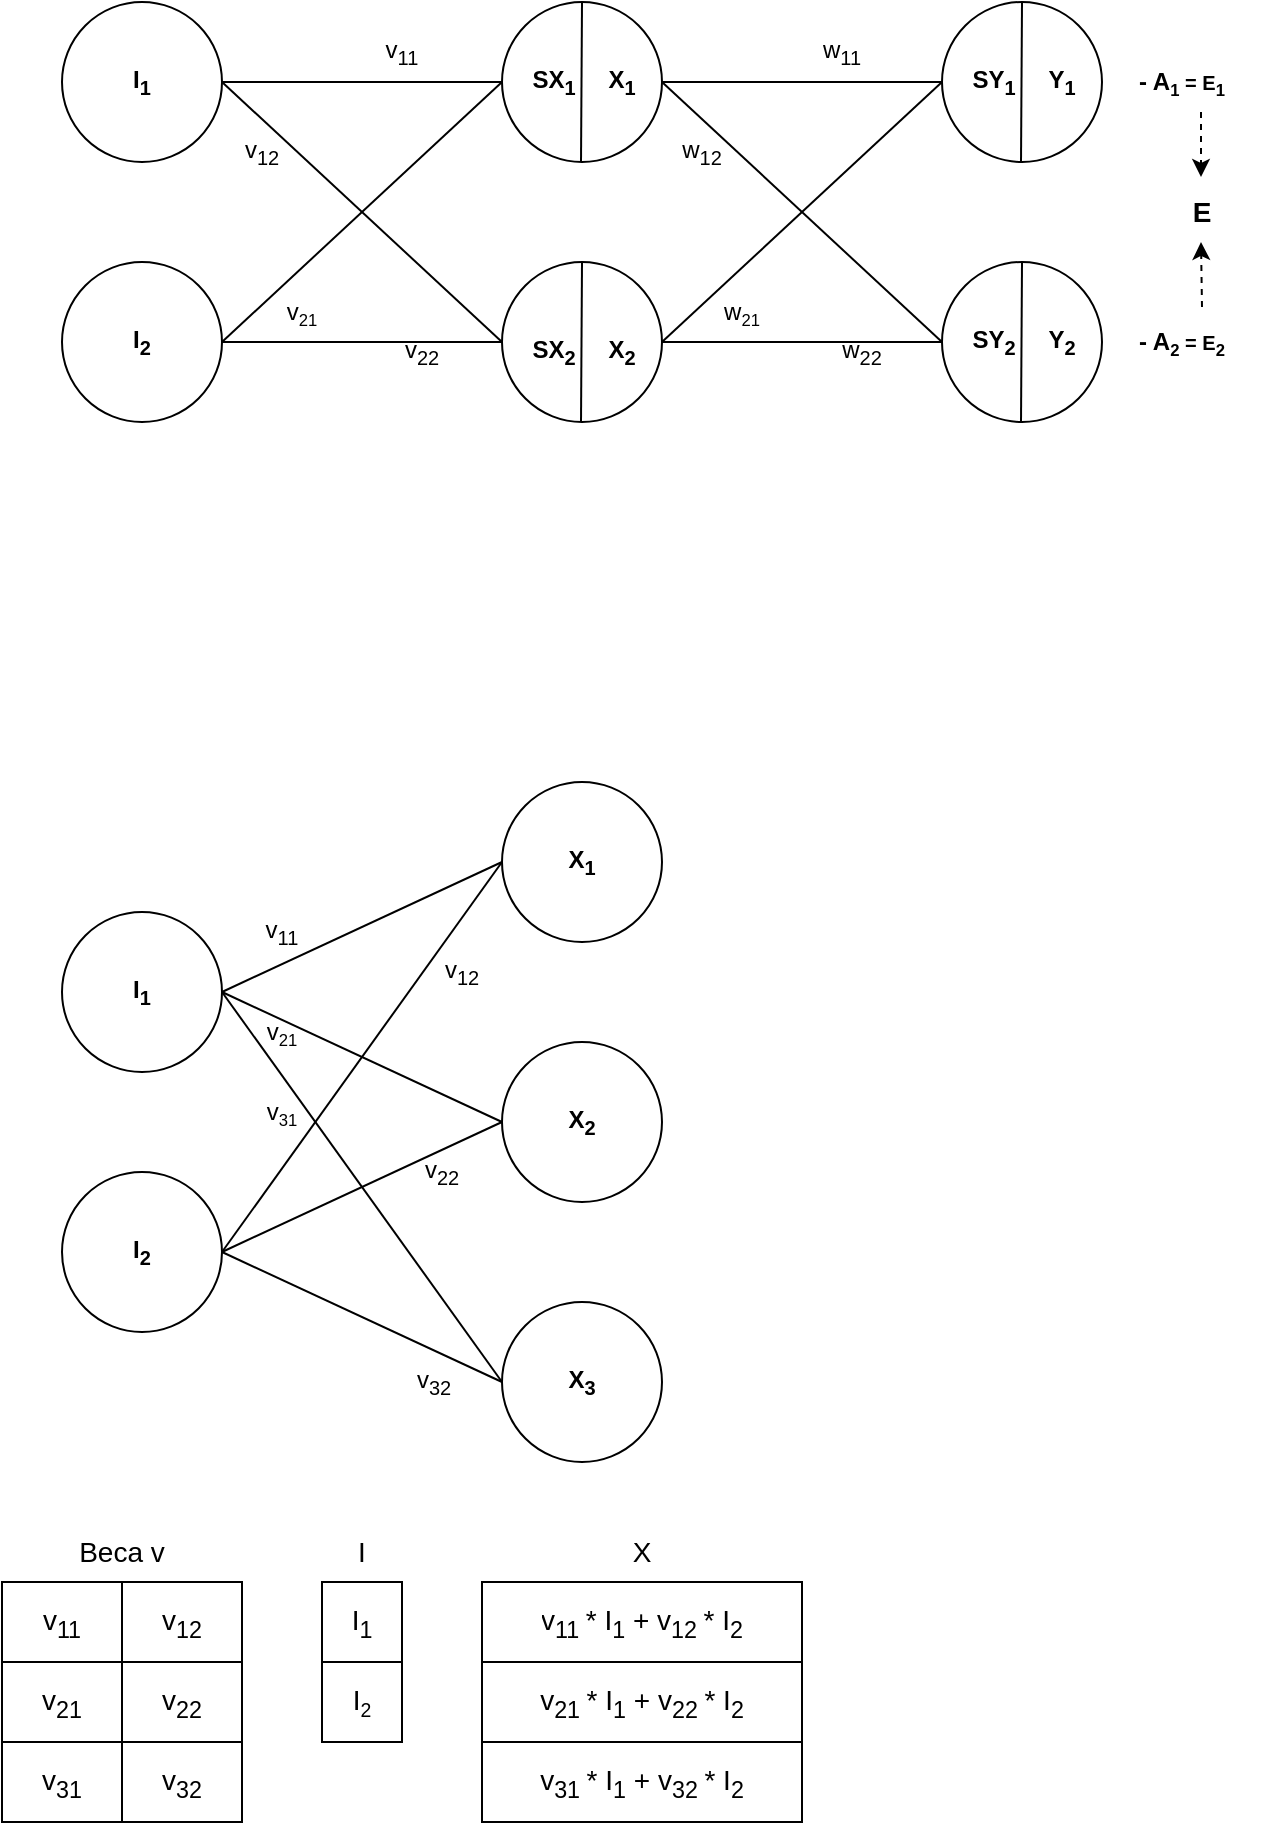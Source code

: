 <mxfile version="16.5.1" type="device"><diagram id="8OjctnPoivVMTnqUyCoM" name="Страница 1"><mxGraphModel dx="946" dy="593" grid="1" gridSize="10" guides="1" tooltips="1" connect="1" arrows="1" fold="1" page="1" pageScale="1" pageWidth="827" pageHeight="1169" math="0" shadow="0"><root><mxCell id="0"/><mxCell id="1" parent="0"/><mxCell id="prVkV8smGbK3FmIcQiBI-15" value="" style="edgeStyle=orthogonalEdgeStyle;rounded=0;orthogonalLoop=1;jettySize=auto;html=1;endArrow=none;endFill=0;" edge="1" parent="1" source="prVkV8smGbK3FmIcQiBI-1" target="prVkV8smGbK3FmIcQiBI-3"><mxGeometry relative="1" as="geometry"/></mxCell><mxCell id="prVkV8smGbK3FmIcQiBI-1" value="" style="ellipse;whiteSpace=wrap;html=1;" vertex="1" parent="1"><mxGeometry x="70" y="90" width="80" height="80" as="geometry"/></mxCell><mxCell id="prVkV8smGbK3FmIcQiBI-9" value="" style="edgeStyle=orthogonalEdgeStyle;rounded=0;orthogonalLoop=1;jettySize=auto;html=1;endArrow=none;endFill=0;" edge="1" parent="1" source="prVkV8smGbK3FmIcQiBI-2" target="prVkV8smGbK3FmIcQiBI-4"><mxGeometry relative="1" as="geometry"/></mxCell><mxCell id="prVkV8smGbK3FmIcQiBI-2" value="" style="ellipse;whiteSpace=wrap;html=1;" vertex="1" parent="1"><mxGeometry x="70" y="220" width="80" height="80" as="geometry"/></mxCell><mxCell id="prVkV8smGbK3FmIcQiBI-14" value="" style="edgeStyle=orthogonalEdgeStyle;rounded=0;orthogonalLoop=1;jettySize=auto;html=1;endArrow=none;endFill=0;" edge="1" parent="1" source="prVkV8smGbK3FmIcQiBI-3" target="prVkV8smGbK3FmIcQiBI-5"><mxGeometry relative="1" as="geometry"/></mxCell><mxCell id="prVkV8smGbK3FmIcQiBI-3" value="" style="ellipse;whiteSpace=wrap;html=1;" vertex="1" parent="1"><mxGeometry x="290" y="90" width="80" height="80" as="geometry"/></mxCell><mxCell id="prVkV8smGbK3FmIcQiBI-10" value="" style="edgeStyle=orthogonalEdgeStyle;rounded=0;orthogonalLoop=1;jettySize=auto;html=1;endArrow=none;endFill=0;" edge="1" parent="1" source="prVkV8smGbK3FmIcQiBI-4" target="prVkV8smGbK3FmIcQiBI-6"><mxGeometry relative="1" as="geometry"/></mxCell><mxCell id="prVkV8smGbK3FmIcQiBI-4" value="" style="ellipse;whiteSpace=wrap;html=1;" vertex="1" parent="1"><mxGeometry x="290" y="220" width="80" height="80" as="geometry"/></mxCell><mxCell id="prVkV8smGbK3FmIcQiBI-5" value="" style="ellipse;whiteSpace=wrap;html=1;" vertex="1" parent="1"><mxGeometry x="510" y="90" width="80" height="80" as="geometry"/></mxCell><mxCell id="prVkV8smGbK3FmIcQiBI-6" value="" style="ellipse;whiteSpace=wrap;html=1;" vertex="1" parent="1"><mxGeometry x="510" y="220" width="80" height="80" as="geometry"/></mxCell><mxCell id="prVkV8smGbK3FmIcQiBI-12" value="" style="endArrow=none;html=1;rounded=0;exitX=1;exitY=0.5;exitDx=0;exitDy=0;entryX=0;entryY=0.5;entryDx=0;entryDy=0;" edge="1" parent="1" source="prVkV8smGbK3FmIcQiBI-2" target="prVkV8smGbK3FmIcQiBI-3"><mxGeometry width="50" height="50" relative="1" as="geometry"><mxPoint x="390" y="330" as="sourcePoint"/><mxPoint x="440" y="280" as="targetPoint"/></mxGeometry></mxCell><mxCell id="prVkV8smGbK3FmIcQiBI-13" value="" style="endArrow=none;html=1;rounded=0;exitX=1;exitY=0.5;exitDx=0;exitDy=0;entryX=0;entryY=0.5;entryDx=0;entryDy=0;" edge="1" parent="1" source="prVkV8smGbK3FmIcQiBI-4" target="prVkV8smGbK3FmIcQiBI-5"><mxGeometry width="50" height="50" relative="1" as="geometry"><mxPoint x="390" y="330" as="sourcePoint"/><mxPoint x="440" y="280" as="targetPoint"/></mxGeometry></mxCell><mxCell id="prVkV8smGbK3FmIcQiBI-16" value="" style="endArrow=none;html=1;rounded=0;exitX=1;exitY=0.5;exitDx=0;exitDy=0;entryX=0;entryY=0.5;entryDx=0;entryDy=0;" edge="1" parent="1" source="prVkV8smGbK3FmIcQiBI-1" target="prVkV8smGbK3FmIcQiBI-4"><mxGeometry width="50" height="50" relative="1" as="geometry"><mxPoint x="390" y="330" as="sourcePoint"/><mxPoint x="440" y="280" as="targetPoint"/></mxGeometry></mxCell><mxCell id="prVkV8smGbK3FmIcQiBI-17" value="" style="endArrow=none;html=1;rounded=0;exitX=1;exitY=0.5;exitDx=0;exitDy=0;entryX=0;entryY=0.5;entryDx=0;entryDy=0;" edge="1" parent="1" source="prVkV8smGbK3FmIcQiBI-3" target="prVkV8smGbK3FmIcQiBI-6"><mxGeometry width="50" height="50" relative="1" as="geometry"><mxPoint x="390" y="330" as="sourcePoint"/><mxPoint x="440" y="280" as="targetPoint"/></mxGeometry></mxCell><mxCell id="prVkV8smGbK3FmIcQiBI-20" value="w&lt;sub&gt;11&lt;/sub&gt;" style="text;html=1;strokeColor=none;fillColor=none;align=center;verticalAlign=middle;whiteSpace=wrap;rounded=0;" vertex="1" parent="1"><mxGeometry x="430" y="100" width="60" height="30" as="geometry"/></mxCell><mxCell id="prVkV8smGbK3FmIcQiBI-21" value="w&lt;sub&gt;12&lt;/sub&gt;" style="text;html=1;strokeColor=none;fillColor=none;align=center;verticalAlign=middle;whiteSpace=wrap;rounded=0;" vertex="1" parent="1"><mxGeometry x="360" y="150" width="60" height="30" as="geometry"/></mxCell><mxCell id="prVkV8smGbK3FmIcQiBI-22" value="w&lt;span style=&quot;font-size: 10px&quot;&gt;&lt;sub&gt;21&lt;/sub&gt;&lt;/span&gt;" style="text;html=1;strokeColor=none;fillColor=none;align=center;verticalAlign=middle;whiteSpace=wrap;rounded=0;" vertex="1" parent="1"><mxGeometry x="380" y="230" width="60" height="30" as="geometry"/></mxCell><mxCell id="prVkV8smGbK3FmIcQiBI-23" value="w&lt;sub&gt;22&lt;/sub&gt;" style="text;html=1;strokeColor=none;fillColor=none;align=center;verticalAlign=middle;whiteSpace=wrap;rounded=0;" vertex="1" parent="1"><mxGeometry x="440" y="250" width="60" height="30" as="geometry"/></mxCell><mxCell id="prVkV8smGbK3FmIcQiBI-25" value="v&lt;sub&gt;11&lt;/sub&gt;" style="text;html=1;strokeColor=none;fillColor=none;align=center;verticalAlign=middle;whiteSpace=wrap;rounded=0;" vertex="1" parent="1"><mxGeometry x="210" y="100" width="60" height="30" as="geometry"/></mxCell><mxCell id="prVkV8smGbK3FmIcQiBI-26" value="v&lt;sub&gt;12&lt;/sub&gt;" style="text;html=1;strokeColor=none;fillColor=none;align=center;verticalAlign=middle;whiteSpace=wrap;rounded=0;" vertex="1" parent="1"><mxGeometry x="140" y="150" width="60" height="30" as="geometry"/></mxCell><mxCell id="prVkV8smGbK3FmIcQiBI-27" value="v&lt;span style=&quot;font-size: 10px&quot;&gt;&lt;sub&gt;21&lt;/sub&gt;&lt;/span&gt;" style="text;html=1;strokeColor=none;fillColor=none;align=center;verticalAlign=middle;whiteSpace=wrap;rounded=0;" vertex="1" parent="1"><mxGeometry x="160" y="230" width="60" height="30" as="geometry"/></mxCell><mxCell id="prVkV8smGbK3FmIcQiBI-28" value="v&lt;sub&gt;22&lt;/sub&gt;" style="text;html=1;strokeColor=none;fillColor=none;align=center;verticalAlign=middle;whiteSpace=wrap;rounded=0;" vertex="1" parent="1"><mxGeometry x="220" y="250" width="60" height="30" as="geometry"/></mxCell><mxCell id="prVkV8smGbK3FmIcQiBI-29" value="" style="endArrow=none;html=1;rounded=0;exitX=0.5;exitY=0;exitDx=0;exitDy=0;" edge="1" parent="1" source="prVkV8smGbK3FmIcQiBI-6"><mxGeometry width="50" height="50" relative="1" as="geometry"><mxPoint x="549.5" y="230" as="sourcePoint"/><mxPoint x="549.5" y="300" as="targetPoint"/></mxGeometry></mxCell><mxCell id="prVkV8smGbK3FmIcQiBI-31" value="" style="endArrow=none;html=1;rounded=0;exitX=0.5;exitY=0;exitDx=0;exitDy=0;" edge="1" parent="1"><mxGeometry width="50" height="50" relative="1" as="geometry"><mxPoint x="550" y="90" as="sourcePoint"/><mxPoint x="549.5" y="170" as="targetPoint"/></mxGeometry></mxCell><mxCell id="prVkV8smGbK3FmIcQiBI-32" value="" style="endArrow=none;html=1;rounded=0;exitX=0.5;exitY=0;exitDx=0;exitDy=0;" edge="1" parent="1"><mxGeometry width="50" height="50" relative="1" as="geometry"><mxPoint x="330" y="90" as="sourcePoint"/><mxPoint x="329.5" y="170" as="targetPoint"/></mxGeometry></mxCell><mxCell id="prVkV8smGbK3FmIcQiBI-33" value="" style="endArrow=none;html=1;rounded=0;exitX=0.5;exitY=0;exitDx=0;exitDy=0;" edge="1" parent="1"><mxGeometry width="50" height="50" relative="1" as="geometry"><mxPoint x="330" y="220" as="sourcePoint"/><mxPoint x="329.5" y="300" as="targetPoint"/></mxGeometry></mxCell><mxCell id="prVkV8smGbK3FmIcQiBI-34" value="Y&lt;sub&gt;1&lt;/sub&gt;" style="text;html=1;strokeColor=none;fillColor=none;align=center;verticalAlign=middle;whiteSpace=wrap;rounded=0;fontStyle=1" vertex="1" parent="1"><mxGeometry x="540" y="115" width="60" height="30" as="geometry"/></mxCell><mxCell id="prVkV8smGbK3FmIcQiBI-35" value="Y&lt;sub&gt;2&lt;/sub&gt;" style="text;html=1;strokeColor=none;fillColor=none;align=center;verticalAlign=middle;whiteSpace=wrap;rounded=0;fontStyle=1" vertex="1" parent="1"><mxGeometry x="540" y="245" width="60" height="30" as="geometry"/></mxCell><mxCell id="prVkV8smGbK3FmIcQiBI-36" value="SY&lt;sub&gt;1&lt;/sub&gt;" style="text;html=1;strokeColor=none;fillColor=none;align=center;verticalAlign=middle;whiteSpace=wrap;rounded=0;fontStyle=1" vertex="1" parent="1"><mxGeometry x="506" y="115" width="60" height="30" as="geometry"/></mxCell><mxCell id="prVkV8smGbK3FmIcQiBI-39" value="SY&lt;sub&gt;2&lt;/sub&gt;" style="text;html=1;strokeColor=none;fillColor=none;align=center;verticalAlign=middle;whiteSpace=wrap;rounded=0;fontStyle=1" vertex="1" parent="1"><mxGeometry x="506" y="245" width="60" height="30" as="geometry"/></mxCell><mxCell id="prVkV8smGbK3FmIcQiBI-44" value="X&lt;sub&gt;1&lt;/sub&gt;" style="text;html=1;strokeColor=none;fillColor=none;align=center;verticalAlign=middle;whiteSpace=wrap;rounded=0;fontStyle=1" vertex="1" parent="1"><mxGeometry x="320" y="115" width="60" height="30" as="geometry"/></mxCell><mxCell id="prVkV8smGbK3FmIcQiBI-45" value="SX&lt;sub&gt;1&lt;/sub&gt;" style="text;html=1;strokeColor=none;fillColor=none;align=center;verticalAlign=middle;whiteSpace=wrap;rounded=0;fontStyle=1" vertex="1" parent="1"><mxGeometry x="286" y="115" width="60" height="30" as="geometry"/></mxCell><mxCell id="prVkV8smGbK3FmIcQiBI-46" value="X&lt;sub&gt;2&lt;/sub&gt;" style="text;html=1;strokeColor=none;fillColor=none;align=center;verticalAlign=middle;whiteSpace=wrap;rounded=0;fontStyle=1" vertex="1" parent="1"><mxGeometry x="320" y="250" width="60" height="30" as="geometry"/></mxCell><mxCell id="prVkV8smGbK3FmIcQiBI-47" value="SX&lt;sub&gt;2&lt;/sub&gt;" style="text;html=1;strokeColor=none;fillColor=none;align=center;verticalAlign=middle;whiteSpace=wrap;rounded=0;fontStyle=1" vertex="1" parent="1"><mxGeometry x="286" y="250" width="60" height="30" as="geometry"/></mxCell><mxCell id="prVkV8smGbK3FmIcQiBI-48" value="I&lt;sub&gt;1&lt;/sub&gt;" style="text;html=1;strokeColor=none;fillColor=none;align=center;verticalAlign=middle;whiteSpace=wrap;rounded=0;fontStyle=1" vertex="1" parent="1"><mxGeometry x="80" y="115" width="60" height="30" as="geometry"/></mxCell><mxCell id="prVkV8smGbK3FmIcQiBI-49" value="I&lt;sub&gt;2&lt;/sub&gt;" style="text;html=1;strokeColor=none;fillColor=none;align=center;verticalAlign=middle;whiteSpace=wrap;rounded=0;fontStyle=1" vertex="1" parent="1"><mxGeometry x="80" y="245" width="60" height="30" as="geometry"/></mxCell><mxCell id="prVkV8smGbK3FmIcQiBI-50" value="- A&lt;span style=&quot;font-size: 10px&quot;&gt;&lt;sub&gt;1&lt;/sub&gt; = E&lt;sub&gt;1&lt;/sub&gt;&lt;/span&gt;" style="text;html=1;strokeColor=none;fillColor=none;align=center;verticalAlign=middle;whiteSpace=wrap;rounded=0;fontStyle=1" vertex="1" parent="1"><mxGeometry x="600" y="115" width="60" height="30" as="geometry"/></mxCell><mxCell id="prVkV8smGbK3FmIcQiBI-51" value="- A&lt;span style=&quot;font-size: 10px&quot;&gt;&lt;sub&gt;2&lt;/sub&gt; = E&lt;sub&gt;2&lt;/sub&gt;&lt;/span&gt;" style="text;html=1;strokeColor=none;fillColor=none;align=center;verticalAlign=middle;whiteSpace=wrap;rounded=0;fontStyle=1" vertex="1" parent="1"><mxGeometry x="600" y="245" width="60" height="30" as="geometry"/></mxCell><mxCell id="prVkV8smGbK3FmIcQiBI-52" value="&lt;b&gt;&lt;font style=&quot;font-size: 14px&quot;&gt;E&lt;/font&gt;&lt;/b&gt;" style="text;html=1;strokeColor=none;fillColor=none;align=center;verticalAlign=middle;whiteSpace=wrap;rounded=0;" vertex="1" parent="1"><mxGeometry x="610" y="180" width="60" height="30" as="geometry"/></mxCell><mxCell id="prVkV8smGbK3FmIcQiBI-53" value="" style="endArrow=classic;dashed=1;html=1;rounded=0;fontSize=14;endFill=1;" edge="1" parent="1"><mxGeometry width="50" height="50" relative="1" as="geometry"><mxPoint x="639.5" y="145" as="sourcePoint"/><mxPoint x="639.5" y="177.5" as="targetPoint"/></mxGeometry></mxCell><mxCell id="prVkV8smGbK3FmIcQiBI-54" value="" style="endArrow=classic;dashed=1;html=1;rounded=0;fontSize=14;endFill=1;" edge="1" parent="1"><mxGeometry width="50" height="50" relative="1" as="geometry"><mxPoint x="640" y="242.5" as="sourcePoint"/><mxPoint x="639.5" y="210" as="targetPoint"/></mxGeometry></mxCell><mxCell id="prVkV8smGbK3FmIcQiBI-111" value="" style="ellipse;whiteSpace=wrap;html=1;" vertex="1" parent="1"><mxGeometry x="70" y="545" width="80" height="80" as="geometry"/></mxCell><mxCell id="prVkV8smGbK3FmIcQiBI-113" value="" style="ellipse;whiteSpace=wrap;html=1;" vertex="1" parent="1"><mxGeometry x="70" y="675" width="80" height="80" as="geometry"/></mxCell><mxCell id="prVkV8smGbK3FmIcQiBI-115" value="" style="ellipse;whiteSpace=wrap;html=1;" vertex="1" parent="1"><mxGeometry x="290" y="480" width="80" height="80" as="geometry"/></mxCell><mxCell id="prVkV8smGbK3FmIcQiBI-117" value="" style="ellipse;whiteSpace=wrap;html=1;" vertex="1" parent="1"><mxGeometry x="290" y="610" width="80" height="80" as="geometry"/></mxCell><mxCell id="prVkV8smGbK3FmIcQiBI-128" value="v&lt;sub&gt;11&lt;/sub&gt;" style="text;html=1;strokeColor=none;fillColor=none;align=center;verticalAlign=middle;whiteSpace=wrap;rounded=0;" vertex="1" parent="1"><mxGeometry x="150" y="540" width="60" height="30" as="geometry"/></mxCell><mxCell id="prVkV8smGbK3FmIcQiBI-129" value="v&lt;sub&gt;12&lt;/sub&gt;" style="text;html=1;strokeColor=none;fillColor=none;align=center;verticalAlign=middle;whiteSpace=wrap;rounded=0;" vertex="1" parent="1"><mxGeometry x="240" y="560" width="60" height="30" as="geometry"/></mxCell><mxCell id="prVkV8smGbK3FmIcQiBI-130" value="v&lt;span style=&quot;font-size: 10px&quot;&gt;&lt;sub&gt;21&lt;/sub&gt;&lt;/span&gt;" style="text;html=1;strokeColor=none;fillColor=none;align=center;verticalAlign=middle;whiteSpace=wrap;rounded=0;" vertex="1" parent="1"><mxGeometry x="150" y="590" width="60" height="30" as="geometry"/></mxCell><mxCell id="prVkV8smGbK3FmIcQiBI-131" value="v&lt;sub&gt;22&lt;/sub&gt;" style="text;html=1;strokeColor=none;fillColor=none;align=center;verticalAlign=middle;whiteSpace=wrap;rounded=0;" vertex="1" parent="1"><mxGeometry x="230" y="660" width="60" height="30" as="geometry"/></mxCell><mxCell id="prVkV8smGbK3FmIcQiBI-144" value="I&lt;sub&gt;1&lt;/sub&gt;" style="text;html=1;strokeColor=none;fillColor=none;align=center;verticalAlign=middle;whiteSpace=wrap;rounded=0;fontStyle=1" vertex="1" parent="1"><mxGeometry x="80" y="570" width="60" height="30" as="geometry"/></mxCell><mxCell id="prVkV8smGbK3FmIcQiBI-145" value="I&lt;sub&gt;2&lt;/sub&gt;" style="text;html=1;strokeColor=none;fillColor=none;align=center;verticalAlign=middle;whiteSpace=wrap;rounded=0;fontStyle=1" vertex="1" parent="1"><mxGeometry x="80" y="700" width="60" height="30" as="geometry"/></mxCell><mxCell id="prVkV8smGbK3FmIcQiBI-152" value="" style="ellipse;whiteSpace=wrap;html=1;" vertex="1" parent="1"><mxGeometry x="290" y="740" width="80" height="80" as="geometry"/></mxCell><mxCell id="prVkV8smGbK3FmIcQiBI-154" value="" style="shape=table;html=1;whiteSpace=wrap;startSize=0;container=1;collapsible=0;childLayout=tableLayout;fontSize=14;" vertex="1" parent="1"><mxGeometry x="40" y="880" width="120" height="120" as="geometry"/></mxCell><mxCell id="prVkV8smGbK3FmIcQiBI-155" value="" style="shape=tableRow;horizontal=0;startSize=0;swimlaneHead=0;swimlaneBody=0;top=0;left=0;bottom=0;right=0;collapsible=0;dropTarget=0;fillColor=none;points=[[0,0.5],[1,0.5]];portConstraint=eastwest;fontSize=14;" vertex="1" parent="prVkV8smGbK3FmIcQiBI-154"><mxGeometry width="120" height="40" as="geometry"/></mxCell><mxCell id="prVkV8smGbK3FmIcQiBI-156" value="v&lt;sub&gt;11&lt;/sub&gt;" style="shape=partialRectangle;html=1;whiteSpace=wrap;connectable=0;fillColor=none;top=0;left=0;bottom=0;right=0;overflow=hidden;fontSize=14;" vertex="1" parent="prVkV8smGbK3FmIcQiBI-155"><mxGeometry width="60" height="40" as="geometry"><mxRectangle width="60" height="40" as="alternateBounds"/></mxGeometry></mxCell><mxCell id="prVkV8smGbK3FmIcQiBI-157" value="v&lt;sub&gt;12&lt;/sub&gt;" style="shape=partialRectangle;html=1;whiteSpace=wrap;connectable=0;fillColor=none;top=0;left=0;bottom=0;right=0;overflow=hidden;fontSize=14;" vertex="1" parent="prVkV8smGbK3FmIcQiBI-155"><mxGeometry x="60" width="60" height="40" as="geometry"><mxRectangle width="60" height="40" as="alternateBounds"/></mxGeometry></mxCell><mxCell id="prVkV8smGbK3FmIcQiBI-159" value="" style="shape=tableRow;horizontal=0;startSize=0;swimlaneHead=0;swimlaneBody=0;top=0;left=0;bottom=0;right=0;collapsible=0;dropTarget=0;fillColor=none;points=[[0,0.5],[1,0.5]];portConstraint=eastwest;fontSize=14;" vertex="1" parent="prVkV8smGbK3FmIcQiBI-154"><mxGeometry y="40" width="120" height="40" as="geometry"/></mxCell><mxCell id="prVkV8smGbK3FmIcQiBI-160" value="v&lt;sub&gt;21&lt;/sub&gt;" style="shape=partialRectangle;html=1;whiteSpace=wrap;connectable=0;fillColor=none;top=0;left=0;bottom=0;right=0;overflow=hidden;fontSize=14;" vertex="1" parent="prVkV8smGbK3FmIcQiBI-159"><mxGeometry width="60" height="40" as="geometry"><mxRectangle width="60" height="40" as="alternateBounds"/></mxGeometry></mxCell><mxCell id="prVkV8smGbK3FmIcQiBI-161" value="v&lt;sub&gt;22&lt;/sub&gt;" style="shape=partialRectangle;html=1;whiteSpace=wrap;connectable=0;fillColor=none;top=0;left=0;bottom=0;right=0;overflow=hidden;fontSize=14;" vertex="1" parent="prVkV8smGbK3FmIcQiBI-159"><mxGeometry x="60" width="60" height="40" as="geometry"><mxRectangle width="60" height="40" as="alternateBounds"/></mxGeometry></mxCell><mxCell id="prVkV8smGbK3FmIcQiBI-163" value="" style="shape=tableRow;horizontal=0;startSize=0;swimlaneHead=0;swimlaneBody=0;top=0;left=0;bottom=0;right=0;collapsible=0;dropTarget=0;fillColor=none;points=[[0,0.5],[1,0.5]];portConstraint=eastwest;fontSize=14;" vertex="1" parent="prVkV8smGbK3FmIcQiBI-154"><mxGeometry y="80" width="120" height="40" as="geometry"/></mxCell><mxCell id="prVkV8smGbK3FmIcQiBI-164" value="v&lt;sub&gt;31&lt;/sub&gt;" style="shape=partialRectangle;html=1;whiteSpace=wrap;connectable=0;fillColor=none;top=0;left=0;bottom=0;right=0;overflow=hidden;fontSize=14;" vertex="1" parent="prVkV8smGbK3FmIcQiBI-163"><mxGeometry width="60" height="40" as="geometry"><mxRectangle width="60" height="40" as="alternateBounds"/></mxGeometry></mxCell><mxCell id="prVkV8smGbK3FmIcQiBI-165" value="v&lt;sub&gt;32&lt;/sub&gt;" style="shape=partialRectangle;html=1;whiteSpace=wrap;connectable=0;fillColor=none;top=0;left=0;bottom=0;right=0;overflow=hidden;fontSize=14;" vertex="1" parent="prVkV8smGbK3FmIcQiBI-163"><mxGeometry x="60" width="60" height="40" as="geometry"><mxRectangle width="60" height="40" as="alternateBounds"/></mxGeometry></mxCell><mxCell id="prVkV8smGbK3FmIcQiBI-171" value="" style="shape=table;html=1;whiteSpace=wrap;startSize=0;container=1;collapsible=0;childLayout=tableLayout;fontSize=14;" vertex="1" parent="1"><mxGeometry x="200" y="880" width="40" height="80" as="geometry"/></mxCell><mxCell id="prVkV8smGbK3FmIcQiBI-172" value="" style="shape=tableRow;horizontal=0;startSize=0;swimlaneHead=0;swimlaneBody=0;top=0;left=0;bottom=0;right=0;collapsible=0;dropTarget=0;fillColor=none;points=[[0,0.5],[1,0.5]];portConstraint=eastwest;fontSize=14;" vertex="1" parent="prVkV8smGbK3FmIcQiBI-171"><mxGeometry width="40" height="40" as="geometry"/></mxCell><mxCell id="prVkV8smGbK3FmIcQiBI-173" value="I&lt;sub&gt;1&lt;/sub&gt;" style="shape=partialRectangle;html=1;whiteSpace=wrap;connectable=0;fillColor=none;top=0;left=0;bottom=0;right=0;overflow=hidden;fontSize=14;" vertex="1" parent="prVkV8smGbK3FmIcQiBI-172"><mxGeometry width="40" height="40" as="geometry"><mxRectangle width="40" height="40" as="alternateBounds"/></mxGeometry></mxCell><mxCell id="prVkV8smGbK3FmIcQiBI-197" value="" style="shape=tableRow;horizontal=0;startSize=0;swimlaneHead=0;swimlaneBody=0;top=0;left=0;bottom=0;right=0;collapsible=0;dropTarget=0;fillColor=none;points=[[0,0.5],[1,0.5]];portConstraint=eastwest;fontSize=14;" vertex="1" parent="prVkV8smGbK3FmIcQiBI-171"><mxGeometry y="40" width="40" height="40" as="geometry"/></mxCell><mxCell id="prVkV8smGbK3FmIcQiBI-198" value="I&lt;span style=&quot;font-size: 11.667px&quot;&gt;&lt;sub&gt;2&lt;/sub&gt;&lt;/span&gt;" style="shape=partialRectangle;html=1;whiteSpace=wrap;connectable=0;fillColor=none;top=0;left=0;bottom=0;right=0;overflow=hidden;fontSize=14;" vertex="1" parent="prVkV8smGbK3FmIcQiBI-197"><mxGeometry width="40" height="40" as="geometry"><mxRectangle width="40" height="40" as="alternateBounds"/></mxGeometry></mxCell><mxCell id="prVkV8smGbK3FmIcQiBI-184" value="" style="shape=table;html=1;whiteSpace=wrap;startSize=0;container=1;collapsible=0;childLayout=tableLayout;fontSize=14;" vertex="1" parent="1"><mxGeometry x="280" y="880" width="160" height="120" as="geometry"/></mxCell><mxCell id="prVkV8smGbK3FmIcQiBI-185" value="" style="shape=tableRow;horizontal=0;startSize=0;swimlaneHead=0;swimlaneBody=0;top=0;left=0;bottom=0;right=0;collapsible=0;dropTarget=0;fillColor=none;points=[[0,0.5],[1,0.5]];portConstraint=eastwest;fontSize=14;" vertex="1" parent="prVkV8smGbK3FmIcQiBI-184"><mxGeometry width="160" height="40" as="geometry"/></mxCell><mxCell id="prVkV8smGbK3FmIcQiBI-186" value="v&lt;sub&gt;11&amp;nbsp;&lt;/sub&gt;* I&lt;sub&gt;1&lt;/sub&gt; + v&lt;sub&gt;12&amp;nbsp;&lt;/sub&gt;* I&lt;sub&gt;2&lt;/sub&gt;" style="shape=partialRectangle;html=1;whiteSpace=wrap;connectable=0;fillColor=none;top=0;left=0;bottom=0;right=0;overflow=hidden;fontSize=14;" vertex="1" parent="prVkV8smGbK3FmIcQiBI-185"><mxGeometry width="160" height="40" as="geometry"><mxRectangle width="160" height="40" as="alternateBounds"/></mxGeometry></mxCell><mxCell id="prVkV8smGbK3FmIcQiBI-189" value="" style="shape=tableRow;horizontal=0;startSize=0;swimlaneHead=0;swimlaneBody=0;top=0;left=0;bottom=0;right=0;collapsible=0;dropTarget=0;fillColor=none;points=[[0,0.5],[1,0.5]];portConstraint=eastwest;fontSize=14;" vertex="1" parent="prVkV8smGbK3FmIcQiBI-184"><mxGeometry y="40" width="160" height="40" as="geometry"/></mxCell><mxCell id="prVkV8smGbK3FmIcQiBI-190" value="&lt;span&gt;v&lt;/span&gt;&lt;sub&gt;21&amp;nbsp;&lt;/sub&gt;&lt;span&gt;* I&lt;/span&gt;&lt;sub&gt;1&lt;/sub&gt;&lt;span&gt;&amp;nbsp;+ v&lt;/span&gt;&lt;sub&gt;22&amp;nbsp;&lt;/sub&gt;&lt;span&gt;* I&lt;/span&gt;&lt;sub&gt;2&lt;/sub&gt;" style="shape=partialRectangle;html=1;whiteSpace=wrap;connectable=0;fillColor=none;top=0;left=0;bottom=0;right=0;overflow=hidden;fontSize=14;" vertex="1" parent="prVkV8smGbK3FmIcQiBI-189"><mxGeometry width="160" height="40" as="geometry"><mxRectangle width="160" height="40" as="alternateBounds"/></mxGeometry></mxCell><mxCell id="prVkV8smGbK3FmIcQiBI-199" style="shape=tableRow;horizontal=0;startSize=0;swimlaneHead=0;swimlaneBody=0;top=0;left=0;bottom=0;right=0;collapsible=0;dropTarget=0;fillColor=none;points=[[0,0.5],[1,0.5]];portConstraint=eastwest;fontSize=14;" vertex="1" parent="prVkV8smGbK3FmIcQiBI-184"><mxGeometry y="80" width="160" height="40" as="geometry"/></mxCell><mxCell id="prVkV8smGbK3FmIcQiBI-200" value="&lt;span&gt;v&lt;/span&gt;&lt;sub&gt;31&amp;nbsp;&lt;/sub&gt;&lt;span&gt;* I&lt;/span&gt;&lt;sub&gt;1&lt;/sub&gt;&lt;span&gt;&amp;nbsp;+ v&lt;/span&gt;&lt;sub&gt;32&amp;nbsp;&lt;/sub&gt;&lt;span&gt;* I&lt;/span&gt;&lt;sub&gt;2&lt;/sub&gt;" style="shape=partialRectangle;html=1;whiteSpace=wrap;connectable=0;fillColor=none;top=0;left=0;bottom=0;right=0;overflow=hidden;fontSize=14;" vertex="1" parent="prVkV8smGbK3FmIcQiBI-199"><mxGeometry width="160" height="40" as="geometry"><mxRectangle width="160" height="40" as="alternateBounds"/></mxGeometry></mxCell><mxCell id="prVkV8smGbK3FmIcQiBI-201" value="Веса v" style="text;html=1;strokeColor=none;fillColor=none;align=center;verticalAlign=middle;whiteSpace=wrap;rounded=0;fontSize=14;" vertex="1" parent="1"><mxGeometry x="70" y="850" width="60" height="30" as="geometry"/></mxCell><mxCell id="prVkV8smGbK3FmIcQiBI-202" value="I" style="text;html=1;strokeColor=none;fillColor=none;align=center;verticalAlign=middle;whiteSpace=wrap;rounded=0;fontSize=14;" vertex="1" parent="1"><mxGeometry x="190" y="850" width="60" height="30" as="geometry"/></mxCell><mxCell id="prVkV8smGbK3FmIcQiBI-203" value="X" style="text;html=1;strokeColor=none;fillColor=none;align=center;verticalAlign=middle;whiteSpace=wrap;rounded=0;fontSize=14;" vertex="1" parent="1"><mxGeometry x="330" y="850" width="60" height="30" as="geometry"/></mxCell><mxCell id="prVkV8smGbK3FmIcQiBI-209" value="" style="endArrow=none;html=1;rounded=0;fontSize=14;exitX=1;exitY=0.5;exitDx=0;exitDy=0;entryX=0;entryY=0.5;entryDx=0;entryDy=0;" edge="1" parent="1" source="prVkV8smGbK3FmIcQiBI-111" target="prVkV8smGbK3FmIcQiBI-115"><mxGeometry width="50" height="50" relative="1" as="geometry"><mxPoint x="370" y="760" as="sourcePoint"/><mxPoint x="420" y="710" as="targetPoint"/></mxGeometry></mxCell><mxCell id="prVkV8smGbK3FmIcQiBI-210" value="" style="endArrow=none;html=1;rounded=0;fontSize=14;exitX=1;exitY=0.5;exitDx=0;exitDy=0;entryX=0;entryY=0.5;entryDx=0;entryDy=0;" edge="1" parent="1" source="prVkV8smGbK3FmIcQiBI-111" target="prVkV8smGbK3FmIcQiBI-117"><mxGeometry width="50" height="50" relative="1" as="geometry"><mxPoint x="370" y="760" as="sourcePoint"/><mxPoint x="260" y="690" as="targetPoint"/></mxGeometry></mxCell><mxCell id="prVkV8smGbK3FmIcQiBI-211" value="" style="endArrow=none;html=1;rounded=0;fontSize=14;exitX=1;exitY=0.5;exitDx=0;exitDy=0;entryX=0;entryY=0.5;entryDx=0;entryDy=0;" edge="1" parent="1" source="prVkV8smGbK3FmIcQiBI-111" target="prVkV8smGbK3FmIcQiBI-152"><mxGeometry width="50" height="50" relative="1" as="geometry"><mxPoint x="370" y="760" as="sourcePoint"/><mxPoint x="420" y="710" as="targetPoint"/></mxGeometry></mxCell><mxCell id="prVkV8smGbK3FmIcQiBI-212" value="" style="endArrow=none;html=1;rounded=0;fontSize=14;exitX=1;exitY=0.5;exitDx=0;exitDy=0;entryX=0;entryY=0.5;entryDx=0;entryDy=0;" edge="1" parent="1" source="prVkV8smGbK3FmIcQiBI-113" target="prVkV8smGbK3FmIcQiBI-115"><mxGeometry width="50" height="50" relative="1" as="geometry"><mxPoint x="370" y="760" as="sourcePoint"/><mxPoint x="260" y="590" as="targetPoint"/></mxGeometry></mxCell><mxCell id="prVkV8smGbK3FmIcQiBI-213" value="" style="endArrow=none;html=1;rounded=0;fontSize=14;exitX=1;exitY=0.5;exitDx=0;exitDy=0;entryX=0;entryY=0.5;entryDx=0;entryDy=0;" edge="1" parent="1" source="prVkV8smGbK3FmIcQiBI-113" target="prVkV8smGbK3FmIcQiBI-152"><mxGeometry width="50" height="50" relative="1" as="geometry"><mxPoint x="370" y="760" as="sourcePoint"/><mxPoint x="420" y="710" as="targetPoint"/></mxGeometry></mxCell><mxCell id="prVkV8smGbK3FmIcQiBI-214" value="" style="endArrow=none;html=1;rounded=0;fontSize=14;exitX=1;exitY=0.5;exitDx=0;exitDy=0;entryX=0;entryY=0.5;entryDx=0;entryDy=0;" edge="1" parent="1" source="prVkV8smGbK3FmIcQiBI-113" target="prVkV8smGbK3FmIcQiBI-117"><mxGeometry width="50" height="50" relative="1" as="geometry"><mxPoint x="370" y="760" as="sourcePoint"/><mxPoint x="420" y="710" as="targetPoint"/></mxGeometry></mxCell><mxCell id="prVkV8smGbK3FmIcQiBI-215" value="v&lt;span style=&quot;font-size: 10px&quot;&gt;&lt;sub&gt;31&lt;/sub&gt;&lt;/span&gt;" style="text;html=1;strokeColor=none;fillColor=none;align=center;verticalAlign=middle;whiteSpace=wrap;rounded=0;" vertex="1" parent="1"><mxGeometry x="150" y="630" width="60" height="30" as="geometry"/></mxCell><mxCell id="prVkV8smGbK3FmIcQiBI-217" value="v&lt;sub&gt;32&lt;/sub&gt;" style="text;html=1;strokeColor=none;fillColor=none;align=center;verticalAlign=middle;whiteSpace=wrap;rounded=0;" vertex="1" parent="1"><mxGeometry x="226" y="765" width="60" height="30" as="geometry"/></mxCell><mxCell id="prVkV8smGbK3FmIcQiBI-218" value="X&lt;sub&gt;1&lt;/sub&gt;" style="text;html=1;strokeColor=none;fillColor=none;align=center;verticalAlign=middle;whiteSpace=wrap;rounded=0;fontStyle=1" vertex="1" parent="1"><mxGeometry x="300" y="505" width="60" height="30" as="geometry"/></mxCell><mxCell id="prVkV8smGbK3FmIcQiBI-219" value="X&lt;sub&gt;2&lt;/sub&gt;" style="text;html=1;strokeColor=none;fillColor=none;align=center;verticalAlign=middle;whiteSpace=wrap;rounded=0;fontStyle=1" vertex="1" parent="1"><mxGeometry x="300" y="635" width="60" height="30" as="geometry"/></mxCell><mxCell id="prVkV8smGbK3FmIcQiBI-220" value="X&lt;sub&gt;3&lt;/sub&gt;" style="text;html=1;strokeColor=none;fillColor=none;align=center;verticalAlign=middle;whiteSpace=wrap;rounded=0;fontStyle=1" vertex="1" parent="1"><mxGeometry x="300" y="765" width="60" height="30" as="geometry"/></mxCell></root></mxGraphModel></diagram></mxfile>